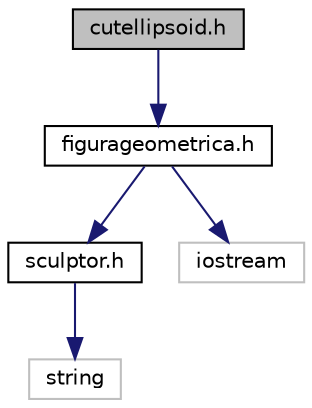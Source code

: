 digraph "cutellipsoid.h"
{
  edge [fontname="Helvetica",fontsize="10",labelfontname="Helvetica",labelfontsize="10"];
  node [fontname="Helvetica",fontsize="10",shape=record];
  Node0 [label="cutellipsoid.h",height=0.2,width=0.4,color="black", fillcolor="grey75", style="filled", fontcolor="black"];
  Node0 -> Node1 [color="midnightblue",fontsize="10",style="solid",fontname="Helvetica"];
  Node1 [label="figurageometrica.h",height=0.2,width=0.4,color="black", fillcolor="white", style="filled",URL="$figurageometrica_8h.html"];
  Node1 -> Node2 [color="midnightblue",fontsize="10",style="solid",fontname="Helvetica"];
  Node2 [label="sculptor.h",height=0.2,width=0.4,color="black", fillcolor="white", style="filled",URL="$sculptor_8h.html"];
  Node2 -> Node3 [color="midnightblue",fontsize="10",style="solid",fontname="Helvetica"];
  Node3 [label="string",height=0.2,width=0.4,color="grey75", fillcolor="white", style="filled"];
  Node1 -> Node4 [color="midnightblue",fontsize="10",style="solid",fontname="Helvetica"];
  Node4 [label="iostream",height=0.2,width=0.4,color="grey75", fillcolor="white", style="filled"];
}
